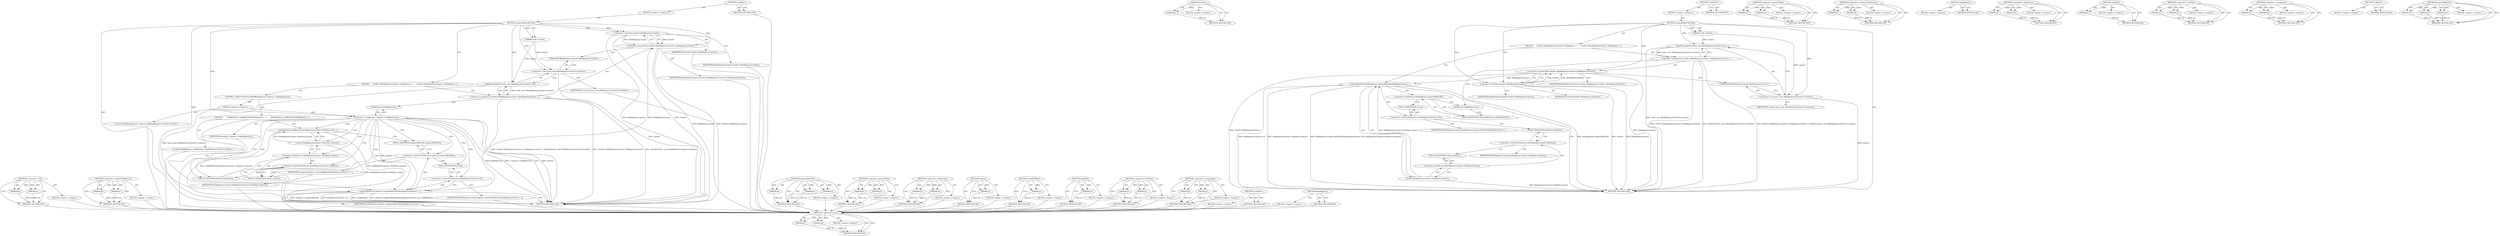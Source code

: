 digraph "blobRegistry" {
vulnerable_70 [label=<(METHOD,&lt;operator&gt;.cast)>];
vulnerable_71 [label=<(PARAM,p1)>];
vulnerable_72 [label=<(PARAM,p2)>];
vulnerable_73 [label=<(BLOCK,&lt;empty&gt;,&lt;empty&gt;)>];
vulnerable_74 [label=<(METHOD_RETURN,ANY)>];
vulnerable_94 [label=<(METHOD,release)>];
vulnerable_95 [label=<(PARAM,p1)>];
vulnerable_96 [label=<(BLOCK,&lt;empty&gt;,&lt;empty&gt;)>];
vulnerable_97 [label=<(METHOD_RETURN,ANY)>];
vulnerable_6 [label=<(METHOD,&lt;global&gt;)<SUB>1</SUB>>];
vulnerable_7 [label=<(BLOCK,&lt;empty&gt;,&lt;empty&gt;)<SUB>1</SUB>>];
vulnerable_8 [label=<(METHOD,registerBlobURLTask)<SUB>1</SUB>>];
vulnerable_9 [label=<(PARAM,void* context)<SUB>1</SUB>>];
vulnerable_10 [label=<(BLOCK,{
     OwnPtr&lt;BlobRegistryContext&gt; blobRegistry...,{
     OwnPtr&lt;BlobRegistryContext&gt; blobRegistry...)<SUB>2</SUB>>];
vulnerable_11 [label=<(&lt;operator&gt;.assignment,OwnPtr&lt;BlobRegistryContext&gt; blobRegistryContext...)<SUB>3</SUB>>];
vulnerable_12 [label=<(&lt;operator&gt;.greaterThan,OwnPtr&lt;BlobRegistryContext&gt; blobRegistryContext)<SUB>3</SUB>>];
vulnerable_13 [label=<(&lt;operator&gt;.lessThan,OwnPtr&lt;BlobRegistryContext)<SUB>3</SUB>>];
vulnerable_14 [label=<(IDENTIFIER,OwnPtr,OwnPtr&lt;BlobRegistryContext)<SUB>3</SUB>>];
vulnerable_15 [label=<(IDENTIFIER,BlobRegistryContext,OwnPtr&lt;BlobRegistryContext)<SUB>3</SUB>>];
vulnerable_16 [label=<(IDENTIFIER,blobRegistryContext,OwnPtr&lt;BlobRegistryContext&gt; blobRegistryContext)<SUB>3</SUB>>];
vulnerable_17 [label=<(adoptPtr,adoptPtr(static_cast&lt;BlobRegistryContext*&gt;(cont...)<SUB>3</SUB>>];
vulnerable_18 [label=<(&lt;operator&gt;.cast,static_cast&lt;BlobRegistryContext*&gt;(context))<SUB>3</SUB>>];
vulnerable_19 [label=<(UNKNOWN,BlobRegistryContext*,BlobRegistryContext*)<SUB>3</SUB>>];
vulnerable_20 [label=<(IDENTIFIER,context,static_cast&lt;BlobRegistryContext*&gt;(context))<SUB>3</SUB>>];
vulnerable_21 [label=<(registerBlobURL,blobRegistry().registerBlobURL(blobRegistryCont...)<SUB>4</SUB>>];
vulnerable_22 [label=<(&lt;operator&gt;.fieldAccess,blobRegistry().registerBlobURL)<SUB>4</SUB>>];
vulnerable_23 [label=<(blobRegistry,blobRegistry())<SUB>4</SUB>>];
vulnerable_24 [label=<(FIELD_IDENTIFIER,registerBlobURL,registerBlobURL)<SUB>4</SUB>>];
vulnerable_25 [label=<(&lt;operator&gt;.indirectFieldAccess,blobRegistryContext-&gt;url)<SUB>4</SUB>>];
vulnerable_26 [label=<(IDENTIFIER,blobRegistryContext,blobRegistry().registerBlobURL(blobRegistryCont...)<SUB>4</SUB>>];
vulnerable_27 [label=<(FIELD_IDENTIFIER,url,url)<SUB>4</SUB>>];
vulnerable_28 [label=<(release,blobRegistryContext-&gt;blobData.release())<SUB>4</SUB>>];
vulnerable_29 [label=<(&lt;operator&gt;.fieldAccess,blobRegistryContext-&gt;blobData.release)<SUB>4</SUB>>];
vulnerable_30 [label=<(&lt;operator&gt;.indirectFieldAccess,blobRegistryContext-&gt;blobData)<SUB>4</SUB>>];
vulnerable_31 [label=<(IDENTIFIER,blobRegistryContext,blobRegistryContext-&gt;blobData.release())<SUB>4</SUB>>];
vulnerable_32 [label=<(FIELD_IDENTIFIER,blobData,blobData)<SUB>4</SUB>>];
vulnerable_33 [label=<(FIELD_IDENTIFIER,release,release)<SUB>4</SUB>>];
vulnerable_34 [label=<(METHOD_RETURN,void)<SUB>1</SUB>>];
vulnerable_36 [label=<(METHOD_RETURN,ANY)<SUB>1</SUB>>];
vulnerable_56 [label=<(METHOD,&lt;operator&gt;.greaterThan)>];
vulnerable_57 [label=<(PARAM,p1)>];
vulnerable_58 [label=<(PARAM,p2)>];
vulnerable_59 [label=<(BLOCK,&lt;empty&gt;,&lt;empty&gt;)>];
vulnerable_60 [label=<(METHOD_RETURN,ANY)>];
vulnerable_89 [label=<(METHOD,&lt;operator&gt;.indirectFieldAccess)>];
vulnerable_90 [label=<(PARAM,p1)>];
vulnerable_91 [label=<(PARAM,p2)>];
vulnerable_92 [label=<(BLOCK,&lt;empty&gt;,&lt;empty&gt;)>];
vulnerable_93 [label=<(METHOD_RETURN,ANY)>];
vulnerable_86 [label=<(METHOD,blobRegistry)>];
vulnerable_87 [label=<(BLOCK,&lt;empty&gt;,&lt;empty&gt;)>];
vulnerable_88 [label=<(METHOD_RETURN,ANY)>];
vulnerable_81 [label=<(METHOD,&lt;operator&gt;.fieldAccess)>];
vulnerable_82 [label=<(PARAM,p1)>];
vulnerable_83 [label=<(PARAM,p2)>];
vulnerable_84 [label=<(BLOCK,&lt;empty&gt;,&lt;empty&gt;)>];
vulnerable_85 [label=<(METHOD_RETURN,ANY)>];
vulnerable_66 [label=<(METHOD,adoptPtr)>];
vulnerable_67 [label=<(PARAM,p1)>];
vulnerable_68 [label=<(BLOCK,&lt;empty&gt;,&lt;empty&gt;)>];
vulnerable_69 [label=<(METHOD_RETURN,ANY)>];
vulnerable_61 [label=<(METHOD,&lt;operator&gt;.lessThan)>];
vulnerable_62 [label=<(PARAM,p1)>];
vulnerable_63 [label=<(PARAM,p2)>];
vulnerable_64 [label=<(BLOCK,&lt;empty&gt;,&lt;empty&gt;)>];
vulnerable_65 [label=<(METHOD_RETURN,ANY)>];
vulnerable_51 [label=<(METHOD,&lt;operator&gt;.assignment)>];
vulnerable_52 [label=<(PARAM,p1)>];
vulnerable_53 [label=<(PARAM,p2)>];
vulnerable_54 [label=<(BLOCK,&lt;empty&gt;,&lt;empty&gt;)>];
vulnerable_55 [label=<(METHOD_RETURN,ANY)>];
vulnerable_45 [label=<(METHOD,&lt;global&gt;)<SUB>1</SUB>>];
vulnerable_46 [label=<(BLOCK,&lt;empty&gt;,&lt;empty&gt;)>];
vulnerable_47 [label=<(METHOD_RETURN,ANY)>];
vulnerable_75 [label=<(METHOD,registerBlobURL)>];
vulnerable_76 [label=<(PARAM,p1)>];
vulnerable_77 [label=<(PARAM,p2)>];
vulnerable_78 [label=<(PARAM,p3)>];
vulnerable_79 [label=<(BLOCK,&lt;empty&gt;,&lt;empty&gt;)>];
vulnerable_80 [label=<(METHOD_RETURN,ANY)>];
fixed_84 [label=<(METHOD,&lt;operator&gt;.cast)>];
fixed_85 [label=<(PARAM,p1)>];
fixed_86 [label=<(PARAM,p2)>];
fixed_87 [label=<(BLOCK,&lt;empty&gt;,&lt;empty&gt;)>];
fixed_88 [label=<(METHOD_RETURN,ANY)>];
fixed_105 [label=<(METHOD,&lt;operator&gt;.indirectFieldAccess)>];
fixed_106 [label=<(PARAM,p1)>];
fixed_107 [label=<(PARAM,p2)>];
fixed_108 [label=<(BLOCK,&lt;empty&gt;,&lt;empty&gt;)>];
fixed_109 [label=<(METHOD_RETURN,ANY)>];
fixed_6 [label=<(METHOD,&lt;global&gt;)<SUB>1</SUB>>];
fixed_7 [label=<(BLOCK,&lt;empty&gt;,&lt;empty&gt;)<SUB>1</SUB>>];
fixed_8 [label=<(METHOD,registerBlobURLTask)<SUB>1</SUB>>];
fixed_9 [label=<(PARAM,void* context)<SUB>1</SUB>>];
fixed_10 [label=<(BLOCK,{
     OwnPtr&lt;BlobRegistryContext&gt; blobRegistry...,{
     OwnPtr&lt;BlobRegistryContext&gt; blobRegistry...)<SUB>2</SUB>>];
fixed_11 [label=<(&lt;operator&gt;.assignment,OwnPtr&lt;BlobRegistryContext&gt; blobRegistryContext...)<SUB>3</SUB>>];
fixed_12 [label=<(&lt;operator&gt;.greaterThan,OwnPtr&lt;BlobRegistryContext&gt; blobRegistryContext)<SUB>3</SUB>>];
fixed_13 [label=<(&lt;operator&gt;.lessThan,OwnPtr&lt;BlobRegistryContext)<SUB>3</SUB>>];
fixed_14 [label=<(IDENTIFIER,OwnPtr,OwnPtr&lt;BlobRegistryContext)<SUB>3</SUB>>];
fixed_15 [label=<(IDENTIFIER,BlobRegistryContext,OwnPtr&lt;BlobRegistryContext)<SUB>3</SUB>>];
fixed_16 [label=<(IDENTIFIER,blobRegistryContext,OwnPtr&lt;BlobRegistryContext&gt; blobRegistryContext)<SUB>3</SUB>>];
fixed_17 [label=<(adoptPtr,adoptPtr(static_cast&lt;BlobRegistryContext*&gt;(cont...)<SUB>3</SUB>>];
fixed_18 [label=<(&lt;operator&gt;.cast,static_cast&lt;BlobRegistryContext*&gt;(context))<SUB>3</SUB>>];
fixed_19 [label=<(UNKNOWN,BlobRegistryContext*,BlobRegistryContext*)<SUB>3</SUB>>];
fixed_20 [label=<(IDENTIFIER,context,static_cast&lt;BlobRegistryContext*&gt;(context))<SUB>3</SUB>>];
fixed_21 [label=<(CONTROL_STRUCTURE,IF,if (WebBlobRegistry* registry = blobRegistry()))<SUB>4</SUB>>];
fixed_22 [label=<(BLOCK,&lt;empty&gt;,&lt;empty&gt;)<SUB>4</SUB>>];
fixed_23 [label="<(LOCAL,WebBlobRegistry* registry: WebBlobRegistry*)<SUB>4</SUB>>"];
fixed_24 [label=<(&lt;operator&gt;.assignment,* registry = blobRegistry())<SUB>4</SUB>>];
fixed_25 [label=<(IDENTIFIER,registry,* registry = blobRegistry())<SUB>4</SUB>>];
fixed_26 [label=<(blobRegistry,blobRegistry())<SUB>4</SUB>>];
fixed_27 [label=<(BLOCK,{
        WebBlobData webBlobData(blobRegistryC...,{
        WebBlobData webBlobData(blobRegistryC...)<SUB>4</SUB>>];
fixed_28 [label="<(LOCAL,WebBlobData webBlobData: WebBlobData)<SUB>5</SUB>>"];
fixed_29 [label=<(webBlobData,webBlobData(blobRegistryContext-&gt;blobData.relea...)<SUB>5</SUB>>];
fixed_30 [label=<(release,blobRegistryContext-&gt;blobData.release())<SUB>5</SUB>>];
fixed_31 [label=<(&lt;operator&gt;.fieldAccess,blobRegistryContext-&gt;blobData.release)<SUB>5</SUB>>];
fixed_32 [label=<(&lt;operator&gt;.indirectFieldAccess,blobRegistryContext-&gt;blobData)<SUB>5</SUB>>];
fixed_33 [label=<(IDENTIFIER,blobRegistryContext,blobRegistryContext-&gt;blobData.release())<SUB>5</SUB>>];
fixed_34 [label=<(FIELD_IDENTIFIER,blobData,blobData)<SUB>5</SUB>>];
fixed_35 [label=<(FIELD_IDENTIFIER,release,release)<SUB>5</SUB>>];
fixed_36 [label=<(registerBlobURL,registry-&gt;registerBlobURL(blobRegistryContext-&gt;...)<SUB>6</SUB>>];
fixed_37 [label=<(&lt;operator&gt;.indirectFieldAccess,registry-&gt;registerBlobURL)<SUB>6</SUB>>];
fixed_38 [label=<(IDENTIFIER,registry,registry-&gt;registerBlobURL(blobRegistryContext-&gt;...)<SUB>6</SUB>>];
fixed_39 [label=<(FIELD_IDENTIFIER,registerBlobURL,registerBlobURL)<SUB>6</SUB>>];
fixed_40 [label=<(&lt;operator&gt;.indirectFieldAccess,blobRegistryContext-&gt;url)<SUB>6</SUB>>];
fixed_41 [label=<(IDENTIFIER,blobRegistryContext,registry-&gt;registerBlobURL(blobRegistryContext-&gt;...)<SUB>6</SUB>>];
fixed_42 [label=<(FIELD_IDENTIFIER,url,url)<SUB>6</SUB>>];
fixed_43 [label=<(IDENTIFIER,webBlobData,registry-&gt;registerBlobURL(blobRegistryContext-&gt;...)<SUB>6</SUB>>];
fixed_44 [label=<(METHOD_RETURN,void)<SUB>1</SUB>>];
fixed_46 [label=<(METHOD_RETURN,ANY)<SUB>1</SUB>>];
fixed_110 [label=<(METHOD,registerBlobURL)>];
fixed_111 [label=<(PARAM,p1)>];
fixed_112 [label=<(PARAM,p2)>];
fixed_113 [label=<(PARAM,p3)>];
fixed_114 [label=<(BLOCK,&lt;empty&gt;,&lt;empty&gt;)>];
fixed_115 [label=<(METHOD_RETURN,ANY)>];
fixed_70 [label=<(METHOD,&lt;operator&gt;.greaterThan)>];
fixed_71 [label=<(PARAM,p1)>];
fixed_72 [label=<(PARAM,p2)>];
fixed_73 [label=<(BLOCK,&lt;empty&gt;,&lt;empty&gt;)>];
fixed_74 [label=<(METHOD_RETURN,ANY)>];
fixed_100 [label=<(METHOD,&lt;operator&gt;.fieldAccess)>];
fixed_101 [label=<(PARAM,p1)>];
fixed_102 [label=<(PARAM,p2)>];
fixed_103 [label=<(BLOCK,&lt;empty&gt;,&lt;empty&gt;)>];
fixed_104 [label=<(METHOD_RETURN,ANY)>];
fixed_96 [label=<(METHOD,release)>];
fixed_97 [label=<(PARAM,p1)>];
fixed_98 [label=<(BLOCK,&lt;empty&gt;,&lt;empty&gt;)>];
fixed_99 [label=<(METHOD_RETURN,ANY)>];
fixed_92 [label=<(METHOD,webBlobData)>];
fixed_93 [label=<(PARAM,p1)>];
fixed_94 [label=<(BLOCK,&lt;empty&gt;,&lt;empty&gt;)>];
fixed_95 [label=<(METHOD_RETURN,ANY)>];
fixed_80 [label=<(METHOD,adoptPtr)>];
fixed_81 [label=<(PARAM,p1)>];
fixed_82 [label=<(BLOCK,&lt;empty&gt;,&lt;empty&gt;)>];
fixed_83 [label=<(METHOD_RETURN,ANY)>];
fixed_75 [label=<(METHOD,&lt;operator&gt;.lessThan)>];
fixed_76 [label=<(PARAM,p1)>];
fixed_77 [label=<(PARAM,p2)>];
fixed_78 [label=<(BLOCK,&lt;empty&gt;,&lt;empty&gt;)>];
fixed_79 [label=<(METHOD_RETURN,ANY)>];
fixed_65 [label=<(METHOD,&lt;operator&gt;.assignment)>];
fixed_66 [label=<(PARAM,p1)>];
fixed_67 [label=<(PARAM,p2)>];
fixed_68 [label=<(BLOCK,&lt;empty&gt;,&lt;empty&gt;)>];
fixed_69 [label=<(METHOD_RETURN,ANY)>];
fixed_59 [label=<(METHOD,&lt;global&gt;)<SUB>1</SUB>>];
fixed_60 [label=<(BLOCK,&lt;empty&gt;,&lt;empty&gt;)>];
fixed_61 [label=<(METHOD_RETURN,ANY)>];
fixed_89 [label=<(METHOD,blobRegistry)>];
fixed_90 [label=<(BLOCK,&lt;empty&gt;,&lt;empty&gt;)>];
fixed_91 [label=<(METHOD_RETURN,ANY)>];
vulnerable_70 -> vulnerable_71  [key=0, label="AST: "];
vulnerable_70 -> vulnerable_71  [key=1, label="DDG: "];
vulnerable_70 -> vulnerable_73  [key=0, label="AST: "];
vulnerable_70 -> vulnerable_72  [key=0, label="AST: "];
vulnerable_70 -> vulnerable_72  [key=1, label="DDG: "];
vulnerable_70 -> vulnerable_74  [key=0, label="AST: "];
vulnerable_70 -> vulnerable_74  [key=1, label="CFG: "];
vulnerable_71 -> vulnerable_74  [key=0, label="DDG: p1"];
vulnerable_72 -> vulnerable_74  [key=0, label="DDG: p2"];
vulnerable_94 -> vulnerable_95  [key=0, label="AST: "];
vulnerable_94 -> vulnerable_95  [key=1, label="DDG: "];
vulnerable_94 -> vulnerable_96  [key=0, label="AST: "];
vulnerable_94 -> vulnerable_97  [key=0, label="AST: "];
vulnerable_94 -> vulnerable_97  [key=1, label="CFG: "];
vulnerable_95 -> vulnerable_97  [key=0, label="DDG: p1"];
vulnerable_6 -> vulnerable_7  [key=0, label="AST: "];
vulnerable_6 -> vulnerable_36  [key=0, label="AST: "];
vulnerable_6 -> vulnerable_36  [key=1, label="CFG: "];
vulnerable_7 -> vulnerable_8  [key=0, label="AST: "];
vulnerable_8 -> vulnerable_9  [key=0, label="AST: "];
vulnerable_8 -> vulnerable_9  [key=1, label="DDG: "];
vulnerable_8 -> vulnerable_10  [key=0, label="AST: "];
vulnerable_8 -> vulnerable_34  [key=0, label="AST: "];
vulnerable_8 -> vulnerable_13  [key=0, label="CFG: "];
vulnerable_8 -> vulnerable_13  [key=1, label="DDG: "];
vulnerable_8 -> vulnerable_12  [key=0, label="DDG: "];
vulnerable_8 -> vulnerable_17  [key=0, label="DDG: "];
vulnerable_8 -> vulnerable_18  [key=0, label="DDG: "];
vulnerable_9 -> vulnerable_17  [key=0, label="DDG: context"];
vulnerable_9 -> vulnerable_18  [key=0, label="DDG: context"];
vulnerable_10 -> vulnerable_11  [key=0, label="AST: "];
vulnerable_10 -> vulnerable_21  [key=0, label="AST: "];
vulnerable_11 -> vulnerable_12  [key=0, label="AST: "];
vulnerable_11 -> vulnerable_17  [key=0, label="AST: "];
vulnerable_11 -> vulnerable_23  [key=0, label="CFG: "];
vulnerable_11 -> vulnerable_34  [key=0, label="DDG: OwnPtr&lt;BlobRegistryContext&gt; blobRegistryContext"];
vulnerable_11 -> vulnerable_34  [key=1, label="DDG: adoptPtr(static_cast&lt;BlobRegistryContext*&gt;(context))"];
vulnerable_11 -> vulnerable_34  [key=2, label="DDG: OwnPtr&lt;BlobRegistryContext&gt; blobRegistryContext = adoptPtr(static_cast&lt;BlobRegistryContext*&gt;(context))"];
vulnerable_12 -> vulnerable_13  [key=0, label="AST: "];
vulnerable_12 -> vulnerable_16  [key=0, label="AST: "];
vulnerable_12 -> vulnerable_19  [key=0, label="CFG: "];
vulnerable_12 -> vulnerable_34  [key=0, label="DDG: OwnPtr&lt;BlobRegistryContext"];
vulnerable_12 -> vulnerable_34  [key=1, label="DDG: blobRegistryContext"];
vulnerable_12 -> vulnerable_21  [key=0, label="DDG: blobRegistryContext"];
vulnerable_13 -> vulnerable_14  [key=0, label="AST: "];
vulnerable_13 -> vulnerable_15  [key=0, label="AST: "];
vulnerable_13 -> vulnerable_12  [key=0, label="CFG: "];
vulnerable_13 -> vulnerable_12  [key=1, label="DDG: OwnPtr"];
vulnerable_13 -> vulnerable_12  [key=2, label="DDG: BlobRegistryContext"];
vulnerable_13 -> vulnerable_34  [key=0, label="DDG: BlobRegistryContext"];
vulnerable_13 -> vulnerable_34  [key=1, label="DDG: OwnPtr"];
vulnerable_17 -> vulnerable_18  [key=0, label="AST: "];
vulnerable_17 -> vulnerable_11  [key=0, label="CFG: "];
vulnerable_17 -> vulnerable_11  [key=1, label="DDG: static_cast&lt;BlobRegistryContext*&gt;(context)"];
vulnerable_17 -> vulnerable_34  [key=0, label="DDG: static_cast&lt;BlobRegistryContext*&gt;(context)"];
vulnerable_18 -> vulnerable_19  [key=0, label="AST: "];
vulnerable_18 -> vulnerable_20  [key=0, label="AST: "];
vulnerable_18 -> vulnerable_17  [key=0, label="CFG: "];
vulnerable_18 -> vulnerable_34  [key=0, label="DDG: context"];
vulnerable_19 -> vulnerable_18  [key=0, label="CFG: "];
vulnerable_21 -> vulnerable_22  [key=0, label="AST: "];
vulnerable_21 -> vulnerable_25  [key=0, label="AST: "];
vulnerable_21 -> vulnerable_28  [key=0, label="AST: "];
vulnerable_21 -> vulnerable_34  [key=0, label="CFG: "];
vulnerable_21 -> vulnerable_34  [key=1, label="DDG: blobRegistry().registerBlobURL"];
vulnerable_21 -> vulnerable_34  [key=2, label="DDG: blobRegistryContext-&gt;url"];
vulnerable_21 -> vulnerable_34  [key=3, label="DDG: blobRegistryContext-&gt;blobData.release()"];
vulnerable_21 -> vulnerable_34  [key=4, label="DDG: blobRegistry().registerBlobURL(blobRegistryContext-&gt;url, blobRegistryContext-&gt;blobData.release())"];
vulnerable_22 -> vulnerable_23  [key=0, label="AST: "];
vulnerable_22 -> vulnerable_24  [key=0, label="AST: "];
vulnerable_22 -> vulnerable_27  [key=0, label="CFG: "];
vulnerable_23 -> vulnerable_24  [key=0, label="CFG: "];
vulnerable_24 -> vulnerable_22  [key=0, label="CFG: "];
vulnerable_25 -> vulnerable_26  [key=0, label="AST: "];
vulnerable_25 -> vulnerable_27  [key=0, label="AST: "];
vulnerable_25 -> vulnerable_32  [key=0, label="CFG: "];
vulnerable_27 -> vulnerable_25  [key=0, label="CFG: "];
vulnerable_28 -> vulnerable_29  [key=0, label="AST: "];
vulnerable_28 -> vulnerable_21  [key=0, label="CFG: "];
vulnerable_28 -> vulnerable_21  [key=1, label="DDG: blobRegistryContext-&gt;blobData.release"];
vulnerable_28 -> vulnerable_34  [key=0, label="DDG: blobRegistryContext-&gt;blobData.release"];
vulnerable_29 -> vulnerable_30  [key=0, label="AST: "];
vulnerable_29 -> vulnerable_33  [key=0, label="AST: "];
vulnerable_29 -> vulnerable_28  [key=0, label="CFG: "];
vulnerable_30 -> vulnerable_31  [key=0, label="AST: "];
vulnerable_30 -> vulnerable_32  [key=0, label="AST: "];
vulnerable_30 -> vulnerable_33  [key=0, label="CFG: "];
vulnerable_32 -> vulnerable_30  [key=0, label="CFG: "];
vulnerable_33 -> vulnerable_29  [key=0, label="CFG: "];
vulnerable_56 -> vulnerable_57  [key=0, label="AST: "];
vulnerable_56 -> vulnerable_57  [key=1, label="DDG: "];
vulnerable_56 -> vulnerable_59  [key=0, label="AST: "];
vulnerable_56 -> vulnerable_58  [key=0, label="AST: "];
vulnerable_56 -> vulnerable_58  [key=1, label="DDG: "];
vulnerable_56 -> vulnerable_60  [key=0, label="AST: "];
vulnerable_56 -> vulnerable_60  [key=1, label="CFG: "];
vulnerable_57 -> vulnerable_60  [key=0, label="DDG: p1"];
vulnerable_58 -> vulnerable_60  [key=0, label="DDG: p2"];
vulnerable_89 -> vulnerable_90  [key=0, label="AST: "];
vulnerable_89 -> vulnerable_90  [key=1, label="DDG: "];
vulnerable_89 -> vulnerable_92  [key=0, label="AST: "];
vulnerable_89 -> vulnerable_91  [key=0, label="AST: "];
vulnerable_89 -> vulnerable_91  [key=1, label="DDG: "];
vulnerable_89 -> vulnerable_93  [key=0, label="AST: "];
vulnerable_89 -> vulnerable_93  [key=1, label="CFG: "];
vulnerable_90 -> vulnerable_93  [key=0, label="DDG: p1"];
vulnerable_91 -> vulnerable_93  [key=0, label="DDG: p2"];
vulnerable_86 -> vulnerable_87  [key=0, label="AST: "];
vulnerable_86 -> vulnerable_88  [key=0, label="AST: "];
vulnerable_86 -> vulnerable_88  [key=1, label="CFG: "];
vulnerable_81 -> vulnerable_82  [key=0, label="AST: "];
vulnerable_81 -> vulnerable_82  [key=1, label="DDG: "];
vulnerable_81 -> vulnerable_84  [key=0, label="AST: "];
vulnerable_81 -> vulnerable_83  [key=0, label="AST: "];
vulnerable_81 -> vulnerable_83  [key=1, label="DDG: "];
vulnerable_81 -> vulnerable_85  [key=0, label="AST: "];
vulnerable_81 -> vulnerable_85  [key=1, label="CFG: "];
vulnerable_82 -> vulnerable_85  [key=0, label="DDG: p1"];
vulnerable_83 -> vulnerable_85  [key=0, label="DDG: p2"];
vulnerable_66 -> vulnerable_67  [key=0, label="AST: "];
vulnerable_66 -> vulnerable_67  [key=1, label="DDG: "];
vulnerable_66 -> vulnerable_68  [key=0, label="AST: "];
vulnerable_66 -> vulnerable_69  [key=0, label="AST: "];
vulnerable_66 -> vulnerable_69  [key=1, label="CFG: "];
vulnerable_67 -> vulnerable_69  [key=0, label="DDG: p1"];
vulnerable_61 -> vulnerable_62  [key=0, label="AST: "];
vulnerable_61 -> vulnerable_62  [key=1, label="DDG: "];
vulnerable_61 -> vulnerable_64  [key=0, label="AST: "];
vulnerable_61 -> vulnerable_63  [key=0, label="AST: "];
vulnerable_61 -> vulnerable_63  [key=1, label="DDG: "];
vulnerable_61 -> vulnerable_65  [key=0, label="AST: "];
vulnerable_61 -> vulnerable_65  [key=1, label="CFG: "];
vulnerable_62 -> vulnerable_65  [key=0, label="DDG: p1"];
vulnerable_63 -> vulnerable_65  [key=0, label="DDG: p2"];
vulnerable_51 -> vulnerable_52  [key=0, label="AST: "];
vulnerable_51 -> vulnerable_52  [key=1, label="DDG: "];
vulnerable_51 -> vulnerable_54  [key=0, label="AST: "];
vulnerable_51 -> vulnerable_53  [key=0, label="AST: "];
vulnerable_51 -> vulnerable_53  [key=1, label="DDG: "];
vulnerable_51 -> vulnerable_55  [key=0, label="AST: "];
vulnerable_51 -> vulnerable_55  [key=1, label="CFG: "];
vulnerable_52 -> vulnerable_55  [key=0, label="DDG: p1"];
vulnerable_53 -> vulnerable_55  [key=0, label="DDG: p2"];
vulnerable_45 -> vulnerable_46  [key=0, label="AST: "];
vulnerable_45 -> vulnerable_47  [key=0, label="AST: "];
vulnerable_45 -> vulnerable_47  [key=1, label="CFG: "];
vulnerable_75 -> vulnerable_76  [key=0, label="AST: "];
vulnerable_75 -> vulnerable_76  [key=1, label="DDG: "];
vulnerable_75 -> vulnerable_79  [key=0, label="AST: "];
vulnerable_75 -> vulnerable_77  [key=0, label="AST: "];
vulnerable_75 -> vulnerable_77  [key=1, label="DDG: "];
vulnerable_75 -> vulnerable_80  [key=0, label="AST: "];
vulnerable_75 -> vulnerable_80  [key=1, label="CFG: "];
vulnerable_75 -> vulnerable_78  [key=0, label="AST: "];
vulnerable_75 -> vulnerable_78  [key=1, label="DDG: "];
vulnerable_76 -> vulnerable_80  [key=0, label="DDG: p1"];
vulnerable_77 -> vulnerable_80  [key=0, label="DDG: p2"];
vulnerable_78 -> vulnerable_80  [key=0, label="DDG: p3"];
fixed_84 -> fixed_85  [key=0, label="AST: "];
fixed_84 -> fixed_85  [key=1, label="DDG: "];
fixed_84 -> fixed_87  [key=0, label="AST: "];
fixed_84 -> fixed_86  [key=0, label="AST: "];
fixed_84 -> fixed_86  [key=1, label="DDG: "];
fixed_84 -> fixed_88  [key=0, label="AST: "];
fixed_84 -> fixed_88  [key=1, label="CFG: "];
fixed_85 -> fixed_88  [key=0, label="DDG: p1"];
fixed_86 -> fixed_88  [key=0, label="DDG: p2"];
fixed_87 -> vulnerable_70  [key=0];
fixed_88 -> vulnerable_70  [key=0];
fixed_105 -> fixed_106  [key=0, label="AST: "];
fixed_105 -> fixed_106  [key=1, label="DDG: "];
fixed_105 -> fixed_108  [key=0, label="AST: "];
fixed_105 -> fixed_107  [key=0, label="AST: "];
fixed_105 -> fixed_107  [key=1, label="DDG: "];
fixed_105 -> fixed_109  [key=0, label="AST: "];
fixed_105 -> fixed_109  [key=1, label="CFG: "];
fixed_106 -> fixed_109  [key=0, label="DDG: p1"];
fixed_107 -> fixed_109  [key=0, label="DDG: p2"];
fixed_108 -> vulnerable_70  [key=0];
fixed_109 -> vulnerable_70  [key=0];
fixed_6 -> fixed_7  [key=0, label="AST: "];
fixed_6 -> fixed_46  [key=0, label="AST: "];
fixed_6 -> fixed_46  [key=1, label="CFG: "];
fixed_7 -> fixed_8  [key=0, label="AST: "];
fixed_8 -> fixed_9  [key=0, label="AST: "];
fixed_8 -> fixed_9  [key=1, label="DDG: "];
fixed_8 -> fixed_10  [key=0, label="AST: "];
fixed_8 -> fixed_44  [key=0, label="AST: "];
fixed_8 -> fixed_13  [key=0, label="CFG: "];
fixed_8 -> fixed_13  [key=1, label="DDG: "];
fixed_8 -> fixed_12  [key=0, label="DDG: "];
fixed_8 -> fixed_17  [key=0, label="DDG: "];
fixed_8 -> fixed_24  [key=0, label="DDG: "];
fixed_8 -> fixed_18  [key=0, label="DDG: "];
fixed_8 -> fixed_36  [key=0, label="DDG: "];
fixed_9 -> fixed_17  [key=0, label="DDG: context"];
fixed_9 -> fixed_18  [key=0, label="DDG: context"];
fixed_10 -> fixed_11  [key=0, label="AST: "];
fixed_10 -> fixed_21  [key=0, label="AST: "];
fixed_11 -> fixed_12  [key=0, label="AST: "];
fixed_11 -> fixed_17  [key=0, label="AST: "];
fixed_11 -> fixed_26  [key=0, label="CFG: "];
fixed_11 -> fixed_44  [key=0, label="DDG: OwnPtr&lt;BlobRegistryContext&gt; blobRegistryContext"];
fixed_11 -> fixed_44  [key=1, label="DDG: adoptPtr(static_cast&lt;BlobRegistryContext*&gt;(context))"];
fixed_11 -> fixed_44  [key=2, label="DDG: OwnPtr&lt;BlobRegistryContext&gt; blobRegistryContext = adoptPtr(static_cast&lt;BlobRegistryContext*&gt;(context))"];
fixed_12 -> fixed_13  [key=0, label="AST: "];
fixed_12 -> fixed_16  [key=0, label="AST: "];
fixed_12 -> fixed_19  [key=0, label="CFG: "];
fixed_12 -> fixed_44  [key=0, label="DDG: OwnPtr&lt;BlobRegistryContext"];
fixed_12 -> fixed_44  [key=1, label="DDG: blobRegistryContext"];
fixed_12 -> fixed_36  [key=0, label="DDG: blobRegistryContext"];
fixed_13 -> fixed_14  [key=0, label="AST: "];
fixed_13 -> fixed_15  [key=0, label="AST: "];
fixed_13 -> fixed_12  [key=0, label="CFG: "];
fixed_13 -> fixed_12  [key=1, label="DDG: OwnPtr"];
fixed_13 -> fixed_12  [key=2, label="DDG: BlobRegistryContext"];
fixed_13 -> fixed_44  [key=0, label="DDG: BlobRegistryContext"];
fixed_13 -> fixed_44  [key=1, label="DDG: OwnPtr"];
fixed_14 -> vulnerable_70  [key=0];
fixed_15 -> vulnerable_70  [key=0];
fixed_16 -> vulnerable_70  [key=0];
fixed_17 -> fixed_18  [key=0, label="AST: "];
fixed_17 -> fixed_11  [key=0, label="CFG: "];
fixed_17 -> fixed_11  [key=1, label="DDG: static_cast&lt;BlobRegistryContext*&gt;(context)"];
fixed_17 -> fixed_44  [key=0, label="DDG: static_cast&lt;BlobRegistryContext*&gt;(context)"];
fixed_18 -> fixed_19  [key=0, label="AST: "];
fixed_18 -> fixed_20  [key=0, label="AST: "];
fixed_18 -> fixed_17  [key=0, label="CFG: "];
fixed_18 -> fixed_44  [key=0, label="DDG: context"];
fixed_19 -> fixed_18  [key=0, label="CFG: "];
fixed_20 -> vulnerable_70  [key=0];
fixed_21 -> fixed_22  [key=0, label="AST: "];
fixed_21 -> fixed_27  [key=0, label="AST: "];
fixed_22 -> fixed_23  [key=0, label="AST: "];
fixed_22 -> fixed_24  [key=0, label="AST: "];
fixed_23 -> vulnerable_70  [key=0];
fixed_24 -> fixed_25  [key=0, label="AST: "];
fixed_24 -> fixed_26  [key=0, label="AST: "];
fixed_24 -> fixed_44  [key=0, label="CFG: "];
fixed_24 -> fixed_44  [key=1, label="DDG: registry"];
fixed_24 -> fixed_44  [key=2, label="DDG: blobRegistry()"];
fixed_24 -> fixed_44  [key=3, label="DDG: * registry = blobRegistry()"];
fixed_24 -> fixed_34  [key=0, label="CFG: "];
fixed_24 -> fixed_34  [key=1, label="CDG: "];
fixed_24 -> fixed_36  [key=0, label="DDG: registry"];
fixed_24 -> fixed_36  [key=1, label="CDG: "];
fixed_24 -> fixed_40  [key=0, label="CDG: "];
fixed_24 -> fixed_30  [key=0, label="CDG: "];
fixed_24 -> fixed_29  [key=0, label="CDG: "];
fixed_24 -> fixed_32  [key=0, label="CDG: "];
fixed_24 -> fixed_42  [key=0, label="CDG: "];
fixed_24 -> fixed_35  [key=0, label="CDG: "];
fixed_24 -> fixed_37  [key=0, label="CDG: "];
fixed_24 -> fixed_39  [key=0, label="CDG: "];
fixed_24 -> fixed_31  [key=0, label="CDG: "];
fixed_25 -> vulnerable_70  [key=0];
fixed_26 -> fixed_24  [key=0, label="CFG: "];
fixed_27 -> fixed_28  [key=0, label="AST: "];
fixed_27 -> fixed_29  [key=0, label="AST: "];
fixed_27 -> fixed_36  [key=0, label="AST: "];
fixed_28 -> vulnerable_70  [key=0];
fixed_29 -> fixed_30  [key=0, label="AST: "];
fixed_29 -> fixed_39  [key=0, label="CFG: "];
fixed_29 -> fixed_44  [key=0, label="DDG: blobRegistryContext-&gt;blobData.release()"];
fixed_29 -> fixed_44  [key=1, label="DDG: webBlobData(blobRegistryContext-&gt;blobData.release())"];
fixed_30 -> fixed_31  [key=0, label="AST: "];
fixed_30 -> fixed_29  [key=0, label="CFG: "];
fixed_30 -> fixed_29  [key=1, label="DDG: blobRegistryContext-&gt;blobData.release"];
fixed_30 -> fixed_44  [key=0, label="DDG: blobRegistryContext-&gt;blobData.release"];
fixed_31 -> fixed_32  [key=0, label="AST: "];
fixed_31 -> fixed_35  [key=0, label="AST: "];
fixed_31 -> fixed_30  [key=0, label="CFG: "];
fixed_32 -> fixed_33  [key=0, label="AST: "];
fixed_32 -> fixed_34  [key=0, label="AST: "];
fixed_32 -> fixed_35  [key=0, label="CFG: "];
fixed_33 -> vulnerable_70  [key=0];
fixed_34 -> fixed_32  [key=0, label="CFG: "];
fixed_35 -> fixed_31  [key=0, label="CFG: "];
fixed_36 -> fixed_37  [key=0, label="AST: "];
fixed_36 -> fixed_40  [key=0, label="AST: "];
fixed_36 -> fixed_43  [key=0, label="AST: "];
fixed_36 -> fixed_44  [key=0, label="CFG: "];
fixed_36 -> fixed_44  [key=1, label="DDG: registry-&gt;registerBlobURL"];
fixed_36 -> fixed_44  [key=2, label="DDG: blobRegistryContext-&gt;url"];
fixed_36 -> fixed_44  [key=3, label="DDG: webBlobData"];
fixed_36 -> fixed_44  [key=4, label="DDG: registry-&gt;registerBlobURL(blobRegistryContext-&gt;url, webBlobData)"];
fixed_37 -> fixed_38  [key=0, label="AST: "];
fixed_37 -> fixed_39  [key=0, label="AST: "];
fixed_37 -> fixed_42  [key=0, label="CFG: "];
fixed_38 -> vulnerable_70  [key=0];
fixed_39 -> fixed_37  [key=0, label="CFG: "];
fixed_40 -> fixed_41  [key=0, label="AST: "];
fixed_40 -> fixed_42  [key=0, label="AST: "];
fixed_40 -> fixed_36  [key=0, label="CFG: "];
fixed_41 -> vulnerable_70  [key=0];
fixed_42 -> fixed_40  [key=0, label="CFG: "];
fixed_43 -> vulnerable_70  [key=0];
fixed_44 -> vulnerable_70  [key=0];
fixed_46 -> vulnerable_70  [key=0];
fixed_110 -> fixed_111  [key=0, label="AST: "];
fixed_110 -> fixed_111  [key=1, label="DDG: "];
fixed_110 -> fixed_114  [key=0, label="AST: "];
fixed_110 -> fixed_112  [key=0, label="AST: "];
fixed_110 -> fixed_112  [key=1, label="DDG: "];
fixed_110 -> fixed_115  [key=0, label="AST: "];
fixed_110 -> fixed_115  [key=1, label="CFG: "];
fixed_110 -> fixed_113  [key=0, label="AST: "];
fixed_110 -> fixed_113  [key=1, label="DDG: "];
fixed_111 -> fixed_115  [key=0, label="DDG: p1"];
fixed_112 -> fixed_115  [key=0, label="DDG: p2"];
fixed_113 -> fixed_115  [key=0, label="DDG: p3"];
fixed_114 -> vulnerable_70  [key=0];
fixed_115 -> vulnerable_70  [key=0];
fixed_70 -> fixed_71  [key=0, label="AST: "];
fixed_70 -> fixed_71  [key=1, label="DDG: "];
fixed_70 -> fixed_73  [key=0, label="AST: "];
fixed_70 -> fixed_72  [key=0, label="AST: "];
fixed_70 -> fixed_72  [key=1, label="DDG: "];
fixed_70 -> fixed_74  [key=0, label="AST: "];
fixed_70 -> fixed_74  [key=1, label="CFG: "];
fixed_71 -> fixed_74  [key=0, label="DDG: p1"];
fixed_72 -> fixed_74  [key=0, label="DDG: p2"];
fixed_73 -> vulnerable_70  [key=0];
fixed_74 -> vulnerable_70  [key=0];
fixed_100 -> fixed_101  [key=0, label="AST: "];
fixed_100 -> fixed_101  [key=1, label="DDG: "];
fixed_100 -> fixed_103  [key=0, label="AST: "];
fixed_100 -> fixed_102  [key=0, label="AST: "];
fixed_100 -> fixed_102  [key=1, label="DDG: "];
fixed_100 -> fixed_104  [key=0, label="AST: "];
fixed_100 -> fixed_104  [key=1, label="CFG: "];
fixed_101 -> fixed_104  [key=0, label="DDG: p1"];
fixed_102 -> fixed_104  [key=0, label="DDG: p2"];
fixed_103 -> vulnerable_70  [key=0];
fixed_104 -> vulnerable_70  [key=0];
fixed_96 -> fixed_97  [key=0, label="AST: "];
fixed_96 -> fixed_97  [key=1, label="DDG: "];
fixed_96 -> fixed_98  [key=0, label="AST: "];
fixed_96 -> fixed_99  [key=0, label="AST: "];
fixed_96 -> fixed_99  [key=1, label="CFG: "];
fixed_97 -> fixed_99  [key=0, label="DDG: p1"];
fixed_98 -> vulnerable_70  [key=0];
fixed_99 -> vulnerable_70  [key=0];
fixed_92 -> fixed_93  [key=0, label="AST: "];
fixed_92 -> fixed_93  [key=1, label="DDG: "];
fixed_92 -> fixed_94  [key=0, label="AST: "];
fixed_92 -> fixed_95  [key=0, label="AST: "];
fixed_92 -> fixed_95  [key=1, label="CFG: "];
fixed_93 -> fixed_95  [key=0, label="DDG: p1"];
fixed_94 -> vulnerable_70  [key=0];
fixed_95 -> vulnerable_70  [key=0];
fixed_80 -> fixed_81  [key=0, label="AST: "];
fixed_80 -> fixed_81  [key=1, label="DDG: "];
fixed_80 -> fixed_82  [key=0, label="AST: "];
fixed_80 -> fixed_83  [key=0, label="AST: "];
fixed_80 -> fixed_83  [key=1, label="CFG: "];
fixed_81 -> fixed_83  [key=0, label="DDG: p1"];
fixed_82 -> vulnerable_70  [key=0];
fixed_83 -> vulnerable_70  [key=0];
fixed_75 -> fixed_76  [key=0, label="AST: "];
fixed_75 -> fixed_76  [key=1, label="DDG: "];
fixed_75 -> fixed_78  [key=0, label="AST: "];
fixed_75 -> fixed_77  [key=0, label="AST: "];
fixed_75 -> fixed_77  [key=1, label="DDG: "];
fixed_75 -> fixed_79  [key=0, label="AST: "];
fixed_75 -> fixed_79  [key=1, label="CFG: "];
fixed_76 -> fixed_79  [key=0, label="DDG: p1"];
fixed_77 -> fixed_79  [key=0, label="DDG: p2"];
fixed_78 -> vulnerable_70  [key=0];
fixed_79 -> vulnerable_70  [key=0];
fixed_65 -> fixed_66  [key=0, label="AST: "];
fixed_65 -> fixed_66  [key=1, label="DDG: "];
fixed_65 -> fixed_68  [key=0, label="AST: "];
fixed_65 -> fixed_67  [key=0, label="AST: "];
fixed_65 -> fixed_67  [key=1, label="DDG: "];
fixed_65 -> fixed_69  [key=0, label="AST: "];
fixed_65 -> fixed_69  [key=1, label="CFG: "];
fixed_66 -> fixed_69  [key=0, label="DDG: p1"];
fixed_67 -> fixed_69  [key=0, label="DDG: p2"];
fixed_68 -> vulnerable_70  [key=0];
fixed_69 -> vulnerable_70  [key=0];
fixed_59 -> fixed_60  [key=0, label="AST: "];
fixed_59 -> fixed_61  [key=0, label="AST: "];
fixed_59 -> fixed_61  [key=1, label="CFG: "];
fixed_60 -> vulnerable_70  [key=0];
fixed_61 -> vulnerable_70  [key=0];
fixed_89 -> fixed_90  [key=0, label="AST: "];
fixed_89 -> fixed_91  [key=0, label="AST: "];
fixed_89 -> fixed_91  [key=1, label="CFG: "];
fixed_90 -> vulnerable_70  [key=0];
fixed_91 -> vulnerable_70  [key=0];
}
